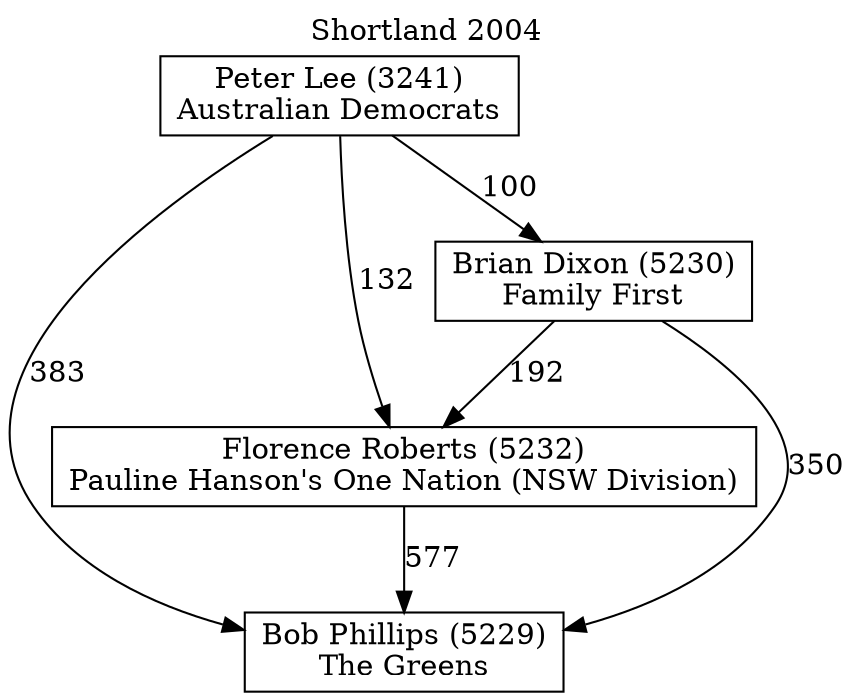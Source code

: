 // House preference flow
digraph "Bob Phillips (5229)_Shortland_2004" {
	graph [label="Shortland 2004" labelloc=t mclimit=10]
	node [shape=box]
	"Bob Phillips (5229)" [label="Bob Phillips (5229)
The Greens"]
	"Florence Roberts (5232)" [label="Florence Roberts (5232)
Pauline Hanson's One Nation (NSW Division)"]
	"Brian Dixon (5230)" [label="Brian Dixon (5230)
Family First"]
	"Peter Lee (3241)" [label="Peter Lee (3241)
Australian Democrats"]
	"Bob Phillips (5229)" [label="Bob Phillips (5229)
The Greens"]
	"Brian Dixon (5230)" [label="Brian Dixon (5230)
Family First"]
	"Peter Lee (3241)" [label="Peter Lee (3241)
Australian Democrats"]
	"Bob Phillips (5229)" [label="Bob Phillips (5229)
The Greens"]
	"Peter Lee (3241)" [label="Peter Lee (3241)
Australian Democrats"]
	"Peter Lee (3241)" [label="Peter Lee (3241)
Australian Democrats"]
	"Brian Dixon (5230)" [label="Brian Dixon (5230)
Family First"]
	"Peter Lee (3241)" [label="Peter Lee (3241)
Australian Democrats"]
	"Peter Lee (3241)" [label="Peter Lee (3241)
Australian Democrats"]
	"Florence Roberts (5232)" [label="Florence Roberts (5232)
Pauline Hanson's One Nation (NSW Division)"]
	"Brian Dixon (5230)" [label="Brian Dixon (5230)
Family First"]
	"Peter Lee (3241)" [label="Peter Lee (3241)
Australian Democrats"]
	"Florence Roberts (5232)" [label="Florence Roberts (5232)
Pauline Hanson's One Nation (NSW Division)"]
	"Peter Lee (3241)" [label="Peter Lee (3241)
Australian Democrats"]
	"Peter Lee (3241)" [label="Peter Lee (3241)
Australian Democrats"]
	"Brian Dixon (5230)" [label="Brian Dixon (5230)
Family First"]
	"Peter Lee (3241)" [label="Peter Lee (3241)
Australian Democrats"]
	"Peter Lee (3241)" [label="Peter Lee (3241)
Australian Democrats"]
	"Florence Roberts (5232)" -> "Bob Phillips (5229)" [label=577]
	"Brian Dixon (5230)" -> "Florence Roberts (5232)" [label=192]
	"Peter Lee (3241)" -> "Brian Dixon (5230)" [label=100]
	"Brian Dixon (5230)" -> "Bob Phillips (5229)" [label=350]
	"Peter Lee (3241)" -> "Bob Phillips (5229)" [label=383]
	"Peter Lee (3241)" -> "Florence Roberts (5232)" [label=132]
}
